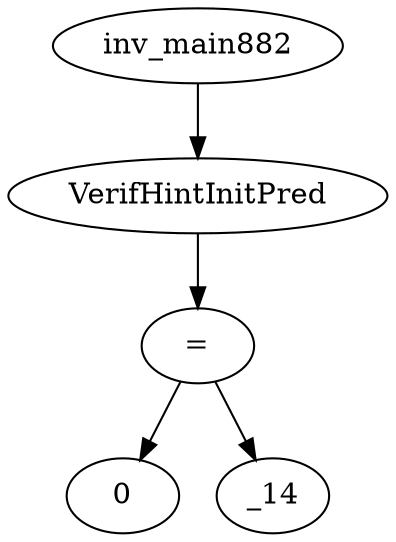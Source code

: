 digraph dag {
0 [label="inv_main882"];
1 [label="VerifHintInitPred"];
2 [label="="];
3 [label="0"];
4 [label="_14"];
0->1
1->2
2->4
2 -> 3
}
